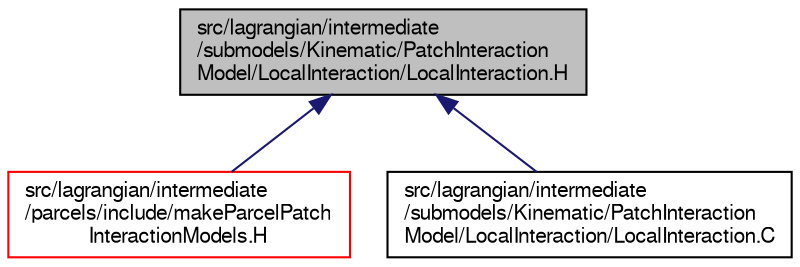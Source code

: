digraph "src/lagrangian/intermediate/submodels/Kinematic/PatchInteractionModel/LocalInteraction/LocalInteraction.H"
{
  bgcolor="transparent";
  edge [fontname="FreeSans",fontsize="10",labelfontname="FreeSans",labelfontsize="10"];
  node [fontname="FreeSans",fontsize="10",shape=record];
  Node245 [label="src/lagrangian/intermediate\l/submodels/Kinematic/PatchInteraction\lModel/LocalInteraction/LocalInteraction.H",height=0.2,width=0.4,color="black", fillcolor="grey75", style="filled", fontcolor="black"];
  Node245 -> Node246 [dir="back",color="midnightblue",fontsize="10",style="solid",fontname="FreeSans"];
  Node246 [label="src/lagrangian/intermediate\l/parcels/include/makeParcelPatch\lInteractionModels.H",height=0.2,width=0.4,color="red",URL="$a05351.html"];
  Node245 -> Node254 [dir="back",color="midnightblue",fontsize="10",style="solid",fontname="FreeSans"];
  Node254 [label="src/lagrangian/intermediate\l/submodels/Kinematic/PatchInteraction\lModel/LocalInteraction/LocalInteraction.C",height=0.2,width=0.4,color="black",URL="$a05924.html"];
}
